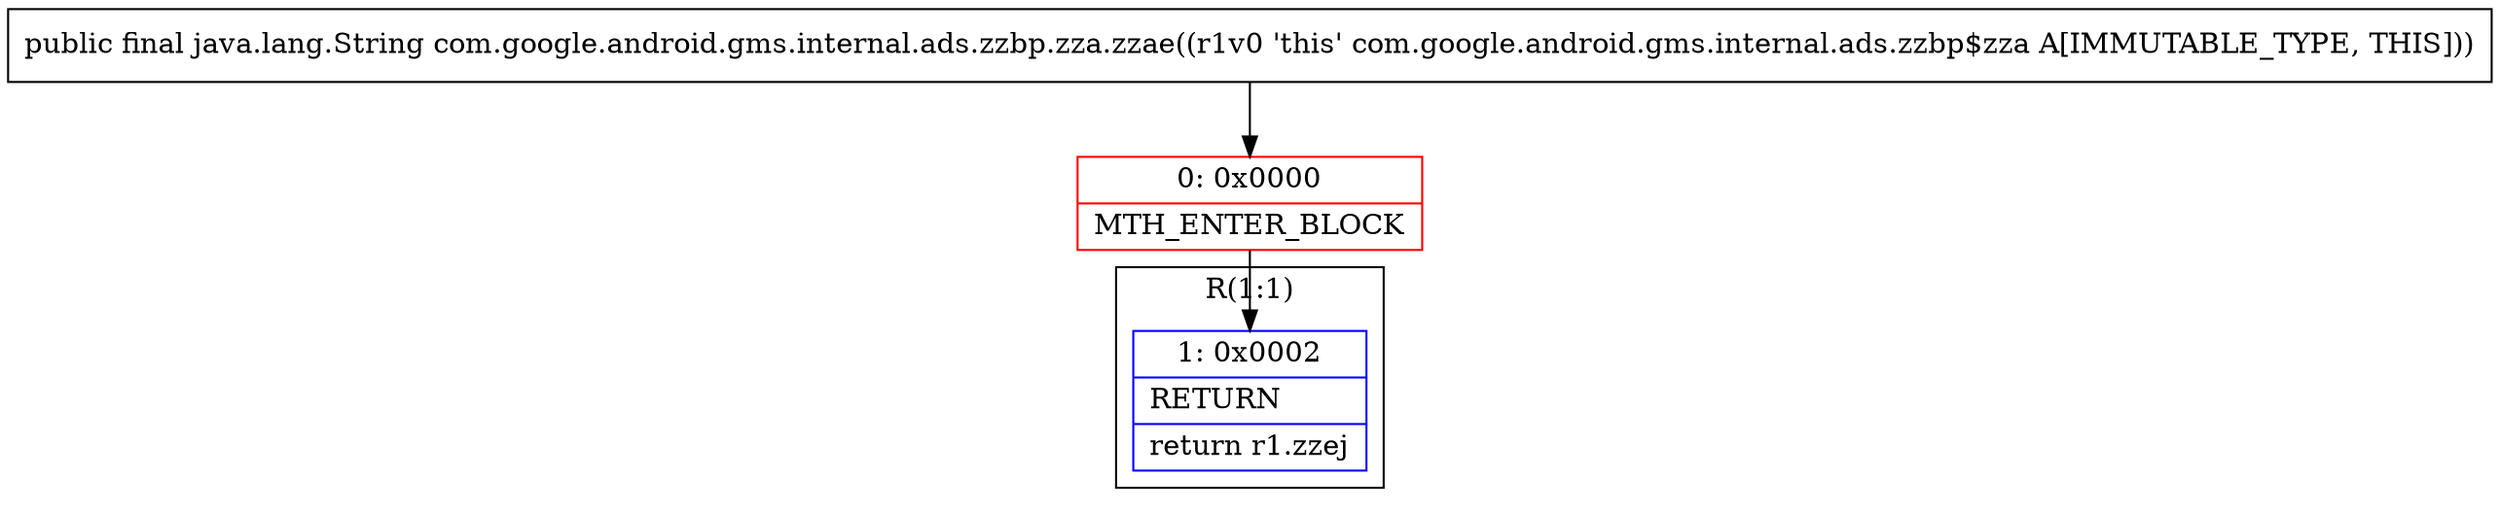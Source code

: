 digraph "CFG forcom.google.android.gms.internal.ads.zzbp.zza.zzae()Ljava\/lang\/String;" {
subgraph cluster_Region_2033740760 {
label = "R(1:1)";
node [shape=record,color=blue];
Node_1 [shape=record,label="{1\:\ 0x0002|RETURN\l|return r1.zzej\l}"];
}
Node_0 [shape=record,color=red,label="{0\:\ 0x0000|MTH_ENTER_BLOCK\l}"];
MethodNode[shape=record,label="{public final java.lang.String com.google.android.gms.internal.ads.zzbp.zza.zzae((r1v0 'this' com.google.android.gms.internal.ads.zzbp$zza A[IMMUTABLE_TYPE, THIS])) }"];
MethodNode -> Node_0;
Node_0 -> Node_1;
}

